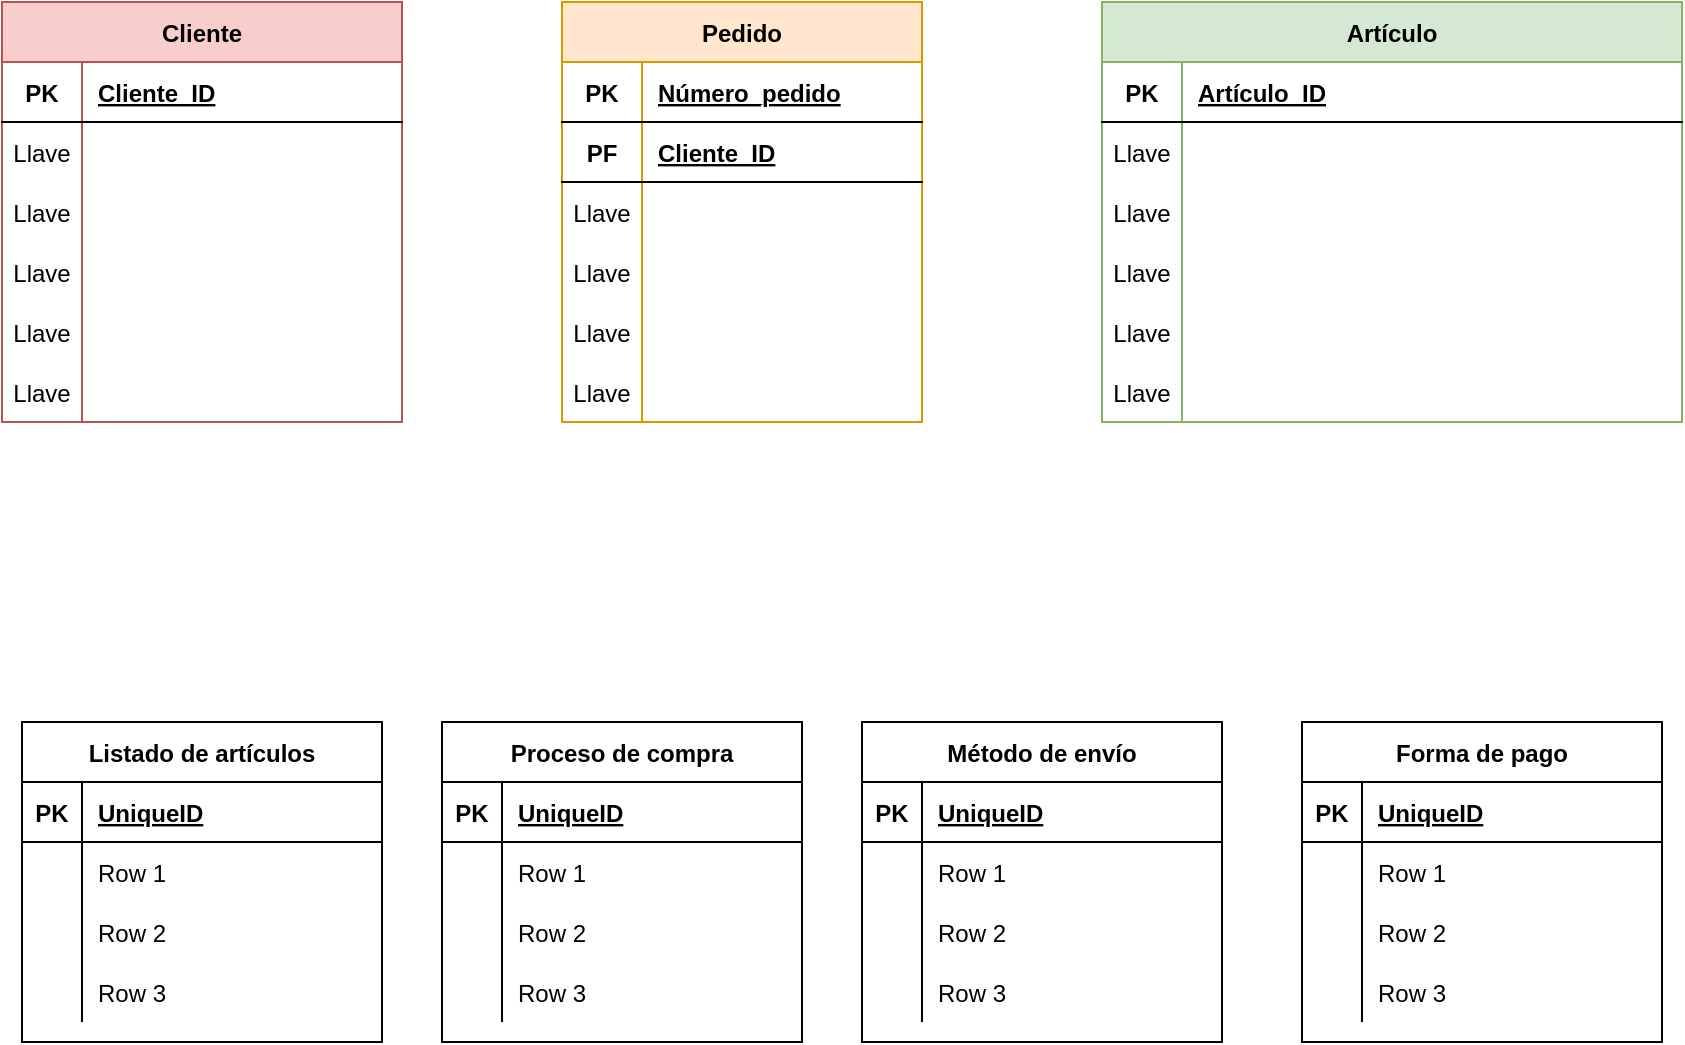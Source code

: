 <mxfile version="14.9.6" type="github">
  <diagram id="R2lEEEUBdFMjLlhIrx00" name="Page-1">
    <mxGraphModel dx="1422" dy="792" grid="1" gridSize="10" guides="1" tooltips="1" connect="1" arrows="1" fold="1" page="1" pageScale="1" pageWidth="850" pageHeight="1100" math="0" shadow="0" extFonts="Permanent Marker^https://fonts.googleapis.com/css?family=Permanent+Marker">
      <root>
        <mxCell id="0" />
        <mxCell id="1" parent="0" />
        <mxCell id="8qMZSl2w72M0ZXSHSbLx-2" value="Cliente" style="shape=table;startSize=30;container=1;collapsible=1;childLayout=tableLayout;fixedRows=1;rowLines=0;fontStyle=1;align=center;resizeLast=1;fillColor=#f8cecc;strokeColor=#b85450;" vertex="1" parent="1">
          <mxGeometry x="40" y="40" width="200" height="210" as="geometry" />
        </mxCell>
        <mxCell id="8qMZSl2w72M0ZXSHSbLx-3" value="" style="shape=partialRectangle;collapsible=0;dropTarget=0;pointerEvents=0;fillColor=none;top=0;left=0;bottom=1;right=0;points=[[0,0.5],[1,0.5]];portConstraint=eastwest;" vertex="1" parent="8qMZSl2w72M0ZXSHSbLx-2">
          <mxGeometry y="30" width="200" height="30" as="geometry" />
        </mxCell>
        <mxCell id="8qMZSl2w72M0ZXSHSbLx-4" value="PK" style="shape=partialRectangle;connectable=0;fillColor=none;top=0;left=0;bottom=0;right=0;fontStyle=1;overflow=hidden;" vertex="1" parent="8qMZSl2w72M0ZXSHSbLx-3">
          <mxGeometry width="40" height="30" as="geometry" />
        </mxCell>
        <mxCell id="8qMZSl2w72M0ZXSHSbLx-5" value="Cliente_ID" style="shape=partialRectangle;connectable=0;fillColor=none;top=0;left=0;bottom=0;right=0;align=left;spacingLeft=6;fontStyle=5;overflow=hidden;" vertex="1" parent="8qMZSl2w72M0ZXSHSbLx-3">
          <mxGeometry x="40" width="160" height="30" as="geometry" />
        </mxCell>
        <mxCell id="8qMZSl2w72M0ZXSHSbLx-6" value="" style="shape=partialRectangle;collapsible=0;dropTarget=0;pointerEvents=0;fillColor=none;top=0;left=0;bottom=0;right=0;points=[[0,0.5],[1,0.5]];portConstraint=eastwest;" vertex="1" parent="8qMZSl2w72M0ZXSHSbLx-2">
          <mxGeometry y="60" width="200" height="30" as="geometry" />
        </mxCell>
        <mxCell id="8qMZSl2w72M0ZXSHSbLx-7" value="Llave" style="shape=partialRectangle;connectable=0;fillColor=none;top=0;left=0;bottom=0;right=0;editable=1;overflow=hidden;" vertex="1" parent="8qMZSl2w72M0ZXSHSbLx-6">
          <mxGeometry width="40" height="30" as="geometry" />
        </mxCell>
        <mxCell id="8qMZSl2w72M0ZXSHSbLx-8" value="" style="shape=partialRectangle;connectable=0;fillColor=none;top=0;left=0;bottom=0;right=0;align=left;spacingLeft=6;overflow=hidden;" vertex="1" parent="8qMZSl2w72M0ZXSHSbLx-6">
          <mxGeometry x="40" width="160" height="30" as="geometry" />
        </mxCell>
        <mxCell id="8qMZSl2w72M0ZXSHSbLx-9" value="" style="shape=partialRectangle;collapsible=0;dropTarget=0;pointerEvents=0;fillColor=none;top=0;left=0;bottom=0;right=0;points=[[0,0.5],[1,0.5]];portConstraint=eastwest;" vertex="1" parent="8qMZSl2w72M0ZXSHSbLx-2">
          <mxGeometry y="90" width="200" height="30" as="geometry" />
        </mxCell>
        <mxCell id="8qMZSl2w72M0ZXSHSbLx-10" value="Llave" style="shape=partialRectangle;connectable=0;fillColor=none;top=0;left=0;bottom=0;right=0;editable=1;overflow=hidden;" vertex="1" parent="8qMZSl2w72M0ZXSHSbLx-9">
          <mxGeometry width="40" height="30" as="geometry" />
        </mxCell>
        <mxCell id="8qMZSl2w72M0ZXSHSbLx-11" value="" style="shape=partialRectangle;connectable=0;fillColor=none;top=0;left=0;bottom=0;right=0;align=left;spacingLeft=6;overflow=hidden;" vertex="1" parent="8qMZSl2w72M0ZXSHSbLx-9">
          <mxGeometry x="40" width="160" height="30" as="geometry" />
        </mxCell>
        <mxCell id="8qMZSl2w72M0ZXSHSbLx-12" value="" style="shape=partialRectangle;collapsible=0;dropTarget=0;pointerEvents=0;fillColor=none;top=0;left=0;bottom=0;right=0;points=[[0,0.5],[1,0.5]];portConstraint=eastwest;" vertex="1" parent="8qMZSl2w72M0ZXSHSbLx-2">
          <mxGeometry y="120" width="200" height="30" as="geometry" />
        </mxCell>
        <mxCell id="8qMZSl2w72M0ZXSHSbLx-13" value="Llave" style="shape=partialRectangle;connectable=0;fillColor=none;top=0;left=0;bottom=0;right=0;editable=1;overflow=hidden;" vertex="1" parent="8qMZSl2w72M0ZXSHSbLx-12">
          <mxGeometry width="40" height="30" as="geometry" />
        </mxCell>
        <mxCell id="8qMZSl2w72M0ZXSHSbLx-14" value="" style="shape=partialRectangle;connectable=0;fillColor=none;top=0;left=0;bottom=0;right=0;align=left;spacingLeft=6;overflow=hidden;" vertex="1" parent="8qMZSl2w72M0ZXSHSbLx-12">
          <mxGeometry x="40" width="160" height="30" as="geometry" />
        </mxCell>
        <mxCell id="8qMZSl2w72M0ZXSHSbLx-15" value="" style="shape=partialRectangle;collapsible=0;dropTarget=0;pointerEvents=0;fillColor=none;top=0;left=0;bottom=0;right=0;points=[[0,0.5],[1,0.5]];portConstraint=eastwest;" vertex="1" parent="8qMZSl2w72M0ZXSHSbLx-2">
          <mxGeometry y="150" width="200" height="30" as="geometry" />
        </mxCell>
        <mxCell id="8qMZSl2w72M0ZXSHSbLx-16" value="Llave" style="shape=partialRectangle;connectable=0;fillColor=none;top=0;left=0;bottom=0;right=0;editable=1;overflow=hidden;" vertex="1" parent="8qMZSl2w72M0ZXSHSbLx-15">
          <mxGeometry width="40" height="30" as="geometry" />
        </mxCell>
        <mxCell id="8qMZSl2w72M0ZXSHSbLx-17" value="" style="shape=partialRectangle;connectable=0;fillColor=none;top=0;left=0;bottom=0;right=0;align=left;spacingLeft=6;overflow=hidden;" vertex="1" parent="8qMZSl2w72M0ZXSHSbLx-15">
          <mxGeometry x="40" width="160" height="30" as="geometry" />
        </mxCell>
        <mxCell id="8qMZSl2w72M0ZXSHSbLx-41" value="" style="shape=partialRectangle;collapsible=0;dropTarget=0;pointerEvents=0;fillColor=none;top=0;left=0;bottom=0;right=0;points=[[0,0.5],[1,0.5]];portConstraint=eastwest;" vertex="1" parent="8qMZSl2w72M0ZXSHSbLx-2">
          <mxGeometry y="180" width="200" height="30" as="geometry" />
        </mxCell>
        <mxCell id="8qMZSl2w72M0ZXSHSbLx-42" value="Llave" style="shape=partialRectangle;connectable=0;fillColor=none;top=0;left=0;bottom=0;right=0;editable=1;overflow=hidden;" vertex="1" parent="8qMZSl2w72M0ZXSHSbLx-41">
          <mxGeometry width="40" height="30" as="geometry" />
        </mxCell>
        <mxCell id="8qMZSl2w72M0ZXSHSbLx-43" value="" style="shape=partialRectangle;connectable=0;fillColor=none;top=0;left=0;bottom=0;right=0;align=left;spacingLeft=6;overflow=hidden;" vertex="1" parent="8qMZSl2w72M0ZXSHSbLx-41">
          <mxGeometry x="40" width="160" height="30" as="geometry" />
        </mxCell>
        <mxCell id="8qMZSl2w72M0ZXSHSbLx-18" value="Artículo" style="shape=table;startSize=30;container=1;collapsible=1;childLayout=tableLayout;fixedRows=1;rowLines=0;fontStyle=1;align=center;resizeLast=1;fillColor=#d5e8d4;strokeColor=#82b366;" vertex="1" parent="1">
          <mxGeometry x="590" y="40" width="290" height="210" as="geometry" />
        </mxCell>
        <mxCell id="8qMZSl2w72M0ZXSHSbLx-19" value="" style="shape=partialRectangle;collapsible=0;dropTarget=0;pointerEvents=0;fillColor=none;top=0;left=0;bottom=1;right=0;points=[[0,0.5],[1,0.5]];portConstraint=eastwest;" vertex="1" parent="8qMZSl2w72M0ZXSHSbLx-18">
          <mxGeometry y="30" width="290" height="30" as="geometry" />
        </mxCell>
        <mxCell id="8qMZSl2w72M0ZXSHSbLx-20" value="PK" style="shape=partialRectangle;connectable=0;fillColor=none;top=0;left=0;bottom=0;right=0;fontStyle=1;overflow=hidden;" vertex="1" parent="8qMZSl2w72M0ZXSHSbLx-19">
          <mxGeometry width="40" height="30" as="geometry" />
        </mxCell>
        <mxCell id="8qMZSl2w72M0ZXSHSbLx-21" value="Artículo_ID" style="shape=partialRectangle;connectable=0;fillColor=none;top=0;left=0;bottom=0;right=0;align=left;spacingLeft=6;fontStyle=5;overflow=hidden;" vertex="1" parent="8qMZSl2w72M0ZXSHSbLx-19">
          <mxGeometry x="40" width="250" height="30" as="geometry" />
        </mxCell>
        <mxCell id="8qMZSl2w72M0ZXSHSbLx-22" value="" style="shape=partialRectangle;collapsible=0;dropTarget=0;pointerEvents=0;fillColor=none;top=0;left=0;bottom=0;right=0;points=[[0,0.5],[1,0.5]];portConstraint=eastwest;" vertex="1" parent="8qMZSl2w72M0ZXSHSbLx-18">
          <mxGeometry y="60" width="290" height="30" as="geometry" />
        </mxCell>
        <mxCell id="8qMZSl2w72M0ZXSHSbLx-23" value="Llave" style="shape=partialRectangle;connectable=0;fillColor=none;top=0;left=0;bottom=0;right=0;editable=1;overflow=hidden;" vertex="1" parent="8qMZSl2w72M0ZXSHSbLx-22">
          <mxGeometry width="40" height="30" as="geometry" />
        </mxCell>
        <mxCell id="8qMZSl2w72M0ZXSHSbLx-24" value="" style="shape=partialRectangle;connectable=0;fillColor=none;top=0;left=0;bottom=0;right=0;align=left;spacingLeft=6;overflow=hidden;" vertex="1" parent="8qMZSl2w72M0ZXSHSbLx-22">
          <mxGeometry x="40" width="250" height="30" as="geometry" />
        </mxCell>
        <mxCell id="8qMZSl2w72M0ZXSHSbLx-25" value="" style="shape=partialRectangle;collapsible=0;dropTarget=0;pointerEvents=0;fillColor=none;top=0;left=0;bottom=0;right=0;points=[[0,0.5],[1,0.5]];portConstraint=eastwest;" vertex="1" parent="8qMZSl2w72M0ZXSHSbLx-18">
          <mxGeometry y="90" width="290" height="30" as="geometry" />
        </mxCell>
        <mxCell id="8qMZSl2w72M0ZXSHSbLx-26" value="Llave" style="shape=partialRectangle;connectable=0;fillColor=none;top=0;left=0;bottom=0;right=0;editable=1;overflow=hidden;" vertex="1" parent="8qMZSl2w72M0ZXSHSbLx-25">
          <mxGeometry width="40" height="30" as="geometry" />
        </mxCell>
        <mxCell id="8qMZSl2w72M0ZXSHSbLx-27" value="" style="shape=partialRectangle;connectable=0;fillColor=none;top=0;left=0;bottom=0;right=0;align=left;spacingLeft=6;overflow=hidden;" vertex="1" parent="8qMZSl2w72M0ZXSHSbLx-25">
          <mxGeometry x="40" width="250" height="30" as="geometry" />
        </mxCell>
        <mxCell id="8qMZSl2w72M0ZXSHSbLx-31" value="" style="shape=partialRectangle;collapsible=0;dropTarget=0;pointerEvents=0;fillColor=none;top=0;left=0;bottom=0;right=0;points=[[0,0.5],[1,0.5]];portConstraint=eastwest;" vertex="1" parent="8qMZSl2w72M0ZXSHSbLx-18">
          <mxGeometry y="120" width="290" height="30" as="geometry" />
        </mxCell>
        <mxCell id="8qMZSl2w72M0ZXSHSbLx-32" value="Llave" style="shape=partialRectangle;connectable=0;fillColor=none;top=0;left=0;bottom=0;right=0;editable=1;overflow=hidden;" vertex="1" parent="8qMZSl2w72M0ZXSHSbLx-31">
          <mxGeometry width="40" height="30" as="geometry" />
        </mxCell>
        <mxCell id="8qMZSl2w72M0ZXSHSbLx-33" value="" style="shape=partialRectangle;connectable=0;fillColor=none;top=0;left=0;bottom=0;right=0;align=left;spacingLeft=6;overflow=hidden;" vertex="1" parent="8qMZSl2w72M0ZXSHSbLx-31">
          <mxGeometry x="40" width="250" height="30" as="geometry" />
        </mxCell>
        <mxCell id="8qMZSl2w72M0ZXSHSbLx-35" value="" style="shape=partialRectangle;collapsible=0;dropTarget=0;pointerEvents=0;fillColor=none;top=0;left=0;bottom=0;right=0;points=[[0,0.5],[1,0.5]];portConstraint=eastwest;" vertex="1" parent="8qMZSl2w72M0ZXSHSbLx-18">
          <mxGeometry y="150" width="290" height="30" as="geometry" />
        </mxCell>
        <mxCell id="8qMZSl2w72M0ZXSHSbLx-36" value="Llave" style="shape=partialRectangle;connectable=0;fillColor=none;top=0;left=0;bottom=0;right=0;editable=1;overflow=hidden;" vertex="1" parent="8qMZSl2w72M0ZXSHSbLx-35">
          <mxGeometry width="40" height="30" as="geometry" />
        </mxCell>
        <mxCell id="8qMZSl2w72M0ZXSHSbLx-37" value="" style="shape=partialRectangle;connectable=0;fillColor=none;top=0;left=0;bottom=0;right=0;align=left;spacingLeft=6;overflow=hidden;" vertex="1" parent="8qMZSl2w72M0ZXSHSbLx-35">
          <mxGeometry x="40" width="250" height="30" as="geometry" />
        </mxCell>
        <mxCell id="8qMZSl2w72M0ZXSHSbLx-38" value="" style="shape=partialRectangle;collapsible=0;dropTarget=0;pointerEvents=0;fillColor=none;top=0;left=0;bottom=0;right=0;points=[[0,0.5],[1,0.5]];portConstraint=eastwest;" vertex="1" parent="8qMZSl2w72M0ZXSHSbLx-18">
          <mxGeometry y="180" width="290" height="30" as="geometry" />
        </mxCell>
        <mxCell id="8qMZSl2w72M0ZXSHSbLx-39" value="Llave" style="shape=partialRectangle;connectable=0;fillColor=none;top=0;left=0;bottom=0;right=0;editable=1;overflow=hidden;" vertex="1" parent="8qMZSl2w72M0ZXSHSbLx-38">
          <mxGeometry width="40" height="30" as="geometry" />
        </mxCell>
        <mxCell id="8qMZSl2w72M0ZXSHSbLx-40" value="" style="shape=partialRectangle;connectable=0;fillColor=none;top=0;left=0;bottom=0;right=0;align=left;spacingLeft=6;overflow=hidden;" vertex="1" parent="8qMZSl2w72M0ZXSHSbLx-38">
          <mxGeometry x="40" width="250" height="30" as="geometry" />
        </mxCell>
        <mxCell id="8qMZSl2w72M0ZXSHSbLx-44" value="Pedido" style="shape=table;startSize=30;container=1;collapsible=1;childLayout=tableLayout;fixedRows=1;rowLines=0;fontStyle=1;align=center;resizeLast=1;fillColor=#ffe6cc;strokeColor=#d79b00;" vertex="1" parent="1">
          <mxGeometry x="320" y="40" width="180" height="210" as="geometry" />
        </mxCell>
        <mxCell id="8qMZSl2w72M0ZXSHSbLx-57" value="" style="shape=partialRectangle;collapsible=0;dropTarget=0;pointerEvents=0;fillColor=none;top=0;left=0;bottom=1;right=0;points=[[0,0.5],[1,0.5]];portConstraint=eastwest;" vertex="1" parent="8qMZSl2w72M0ZXSHSbLx-44">
          <mxGeometry y="30" width="180" height="30" as="geometry" />
        </mxCell>
        <mxCell id="8qMZSl2w72M0ZXSHSbLx-58" value="PK" style="shape=partialRectangle;connectable=0;fillColor=none;top=0;left=0;bottom=0;right=0;fontStyle=1;overflow=hidden;" vertex="1" parent="8qMZSl2w72M0ZXSHSbLx-57">
          <mxGeometry width="40" height="30" as="geometry" />
        </mxCell>
        <mxCell id="8qMZSl2w72M0ZXSHSbLx-59" value="Número_pedido" style="shape=partialRectangle;connectable=0;fillColor=none;top=0;left=0;bottom=0;right=0;align=left;spacingLeft=6;fontStyle=5;overflow=hidden;" vertex="1" parent="8qMZSl2w72M0ZXSHSbLx-57">
          <mxGeometry x="40" width="140" height="30" as="geometry" />
        </mxCell>
        <mxCell id="8qMZSl2w72M0ZXSHSbLx-45" value="" style="shape=partialRectangle;collapsible=0;dropTarget=0;pointerEvents=0;fillColor=none;top=0;left=0;bottom=1;right=0;points=[[0,0.5],[1,0.5]];portConstraint=eastwest;" vertex="1" parent="8qMZSl2w72M0ZXSHSbLx-44">
          <mxGeometry y="60" width="180" height="30" as="geometry" />
        </mxCell>
        <mxCell id="8qMZSl2w72M0ZXSHSbLx-46" value="PF" style="shape=partialRectangle;connectable=0;fillColor=none;top=0;left=0;bottom=0;right=0;fontStyle=1;overflow=hidden;" vertex="1" parent="8qMZSl2w72M0ZXSHSbLx-45">
          <mxGeometry width="40" height="30" as="geometry" />
        </mxCell>
        <mxCell id="8qMZSl2w72M0ZXSHSbLx-47" value="Cliente_ID" style="shape=partialRectangle;connectable=0;fillColor=none;top=0;left=0;bottom=0;right=0;align=left;spacingLeft=6;fontStyle=5;overflow=hidden;" vertex="1" parent="8qMZSl2w72M0ZXSHSbLx-45">
          <mxGeometry x="40" width="140" height="30" as="geometry" />
        </mxCell>
        <mxCell id="8qMZSl2w72M0ZXSHSbLx-48" value="" style="shape=partialRectangle;collapsible=0;dropTarget=0;pointerEvents=0;fillColor=none;top=0;left=0;bottom=0;right=0;points=[[0,0.5],[1,0.5]];portConstraint=eastwest;" vertex="1" parent="8qMZSl2w72M0ZXSHSbLx-44">
          <mxGeometry y="90" width="180" height="30" as="geometry" />
        </mxCell>
        <mxCell id="8qMZSl2w72M0ZXSHSbLx-49" value="Llave" style="shape=partialRectangle;connectable=0;fillColor=none;top=0;left=0;bottom=0;right=0;editable=1;overflow=hidden;" vertex="1" parent="8qMZSl2w72M0ZXSHSbLx-48">
          <mxGeometry width="40" height="30" as="geometry" />
        </mxCell>
        <mxCell id="8qMZSl2w72M0ZXSHSbLx-50" value="" style="shape=partialRectangle;connectable=0;fillColor=none;top=0;left=0;bottom=0;right=0;align=left;spacingLeft=6;overflow=hidden;" vertex="1" parent="8qMZSl2w72M0ZXSHSbLx-48">
          <mxGeometry x="40" width="140" height="30" as="geometry" />
        </mxCell>
        <mxCell id="8qMZSl2w72M0ZXSHSbLx-51" value="" style="shape=partialRectangle;collapsible=0;dropTarget=0;pointerEvents=0;fillColor=none;top=0;left=0;bottom=0;right=0;points=[[0,0.5],[1,0.5]];portConstraint=eastwest;" vertex="1" parent="8qMZSl2w72M0ZXSHSbLx-44">
          <mxGeometry y="120" width="180" height="30" as="geometry" />
        </mxCell>
        <mxCell id="8qMZSl2w72M0ZXSHSbLx-52" value="Llave" style="shape=partialRectangle;connectable=0;fillColor=none;top=0;left=0;bottom=0;right=0;editable=1;overflow=hidden;" vertex="1" parent="8qMZSl2w72M0ZXSHSbLx-51">
          <mxGeometry width="40" height="30" as="geometry" />
        </mxCell>
        <mxCell id="8qMZSl2w72M0ZXSHSbLx-53" value="" style="shape=partialRectangle;connectable=0;fillColor=none;top=0;left=0;bottom=0;right=0;align=left;spacingLeft=6;overflow=hidden;" vertex="1" parent="8qMZSl2w72M0ZXSHSbLx-51">
          <mxGeometry x="40" width="140" height="30" as="geometry" />
        </mxCell>
        <mxCell id="8qMZSl2w72M0ZXSHSbLx-60" value="" style="shape=partialRectangle;collapsible=0;dropTarget=0;pointerEvents=0;fillColor=none;top=0;left=0;bottom=0;right=0;points=[[0,0.5],[1,0.5]];portConstraint=eastwest;" vertex="1" parent="8qMZSl2w72M0ZXSHSbLx-44">
          <mxGeometry y="150" width="180" height="30" as="geometry" />
        </mxCell>
        <mxCell id="8qMZSl2w72M0ZXSHSbLx-61" value="Llave" style="shape=partialRectangle;connectable=0;fillColor=none;top=0;left=0;bottom=0;right=0;editable=1;overflow=hidden;" vertex="1" parent="8qMZSl2w72M0ZXSHSbLx-60">
          <mxGeometry width="40" height="30" as="geometry" />
        </mxCell>
        <mxCell id="8qMZSl2w72M0ZXSHSbLx-62" value="" style="shape=partialRectangle;connectable=0;fillColor=none;top=0;left=0;bottom=0;right=0;align=left;spacingLeft=6;overflow=hidden;" vertex="1" parent="8qMZSl2w72M0ZXSHSbLx-60">
          <mxGeometry x="40" width="140" height="30" as="geometry" />
        </mxCell>
        <mxCell id="8qMZSl2w72M0ZXSHSbLx-63" value="" style="shape=partialRectangle;collapsible=0;dropTarget=0;pointerEvents=0;fillColor=none;top=0;left=0;bottom=0;right=0;points=[[0,0.5],[1,0.5]];portConstraint=eastwest;" vertex="1" parent="8qMZSl2w72M0ZXSHSbLx-44">
          <mxGeometry y="180" width="180" height="30" as="geometry" />
        </mxCell>
        <mxCell id="8qMZSl2w72M0ZXSHSbLx-64" value="Llave" style="shape=partialRectangle;connectable=0;fillColor=none;top=0;left=0;bottom=0;right=0;editable=1;overflow=hidden;" vertex="1" parent="8qMZSl2w72M0ZXSHSbLx-63">
          <mxGeometry width="40" height="30" as="geometry" />
        </mxCell>
        <mxCell id="8qMZSl2w72M0ZXSHSbLx-65" value="" style="shape=partialRectangle;connectable=0;fillColor=none;top=0;left=0;bottom=0;right=0;align=left;spacingLeft=6;overflow=hidden;" vertex="1" parent="8qMZSl2w72M0ZXSHSbLx-63">
          <mxGeometry x="40" width="140" height="30" as="geometry" />
        </mxCell>
        <mxCell id="8qMZSl2w72M0ZXSHSbLx-79" value="Listado de artículos" style="shape=table;startSize=30;container=1;collapsible=1;childLayout=tableLayout;fixedRows=1;rowLines=0;fontStyle=1;align=center;resizeLast=1;gradientColor=none;" vertex="1" parent="1">
          <mxGeometry x="50" y="400" width="180" height="160" as="geometry" />
        </mxCell>
        <mxCell id="8qMZSl2w72M0ZXSHSbLx-80" value="" style="shape=partialRectangle;collapsible=0;dropTarget=0;pointerEvents=0;fillColor=none;top=0;left=0;bottom=1;right=0;points=[[0,0.5],[1,0.5]];portConstraint=eastwest;" vertex="1" parent="8qMZSl2w72M0ZXSHSbLx-79">
          <mxGeometry y="30" width="180" height="30" as="geometry" />
        </mxCell>
        <mxCell id="8qMZSl2w72M0ZXSHSbLx-81" value="PK" style="shape=partialRectangle;connectable=0;fillColor=none;top=0;left=0;bottom=0;right=0;fontStyle=1;overflow=hidden;" vertex="1" parent="8qMZSl2w72M0ZXSHSbLx-80">
          <mxGeometry width="30" height="30" as="geometry" />
        </mxCell>
        <mxCell id="8qMZSl2w72M0ZXSHSbLx-82" value="UniqueID" style="shape=partialRectangle;connectable=0;fillColor=none;top=0;left=0;bottom=0;right=0;align=left;spacingLeft=6;fontStyle=5;overflow=hidden;" vertex="1" parent="8qMZSl2w72M0ZXSHSbLx-80">
          <mxGeometry x="30" width="150" height="30" as="geometry" />
        </mxCell>
        <mxCell id="8qMZSl2w72M0ZXSHSbLx-83" value="" style="shape=partialRectangle;collapsible=0;dropTarget=0;pointerEvents=0;fillColor=none;top=0;left=0;bottom=0;right=0;points=[[0,0.5],[1,0.5]];portConstraint=eastwest;" vertex="1" parent="8qMZSl2w72M0ZXSHSbLx-79">
          <mxGeometry y="60" width="180" height="30" as="geometry" />
        </mxCell>
        <mxCell id="8qMZSl2w72M0ZXSHSbLx-84" value="" style="shape=partialRectangle;connectable=0;fillColor=none;top=0;left=0;bottom=0;right=0;editable=1;overflow=hidden;" vertex="1" parent="8qMZSl2w72M0ZXSHSbLx-83">
          <mxGeometry width="30" height="30" as="geometry" />
        </mxCell>
        <mxCell id="8qMZSl2w72M0ZXSHSbLx-85" value="Row 1" style="shape=partialRectangle;connectable=0;fillColor=none;top=0;left=0;bottom=0;right=0;align=left;spacingLeft=6;overflow=hidden;" vertex="1" parent="8qMZSl2w72M0ZXSHSbLx-83">
          <mxGeometry x="30" width="150" height="30" as="geometry" />
        </mxCell>
        <mxCell id="8qMZSl2w72M0ZXSHSbLx-86" value="" style="shape=partialRectangle;collapsible=0;dropTarget=0;pointerEvents=0;fillColor=none;top=0;left=0;bottom=0;right=0;points=[[0,0.5],[1,0.5]];portConstraint=eastwest;" vertex="1" parent="8qMZSl2w72M0ZXSHSbLx-79">
          <mxGeometry y="90" width="180" height="30" as="geometry" />
        </mxCell>
        <mxCell id="8qMZSl2w72M0ZXSHSbLx-87" value="" style="shape=partialRectangle;connectable=0;fillColor=none;top=0;left=0;bottom=0;right=0;editable=1;overflow=hidden;" vertex="1" parent="8qMZSl2w72M0ZXSHSbLx-86">
          <mxGeometry width="30" height="30" as="geometry" />
        </mxCell>
        <mxCell id="8qMZSl2w72M0ZXSHSbLx-88" value="Row 2" style="shape=partialRectangle;connectable=0;fillColor=none;top=0;left=0;bottom=0;right=0;align=left;spacingLeft=6;overflow=hidden;" vertex="1" parent="8qMZSl2w72M0ZXSHSbLx-86">
          <mxGeometry x="30" width="150" height="30" as="geometry" />
        </mxCell>
        <mxCell id="8qMZSl2w72M0ZXSHSbLx-89" value="" style="shape=partialRectangle;collapsible=0;dropTarget=0;pointerEvents=0;fillColor=none;top=0;left=0;bottom=0;right=0;points=[[0,0.5],[1,0.5]];portConstraint=eastwest;" vertex="1" parent="8qMZSl2w72M0ZXSHSbLx-79">
          <mxGeometry y="120" width="180" height="30" as="geometry" />
        </mxCell>
        <mxCell id="8qMZSl2w72M0ZXSHSbLx-90" value="" style="shape=partialRectangle;connectable=0;fillColor=none;top=0;left=0;bottom=0;right=0;editable=1;overflow=hidden;" vertex="1" parent="8qMZSl2w72M0ZXSHSbLx-89">
          <mxGeometry width="30" height="30" as="geometry" />
        </mxCell>
        <mxCell id="8qMZSl2w72M0ZXSHSbLx-91" value="Row 3" style="shape=partialRectangle;connectable=0;fillColor=none;top=0;left=0;bottom=0;right=0;align=left;spacingLeft=6;overflow=hidden;" vertex="1" parent="8qMZSl2w72M0ZXSHSbLx-89">
          <mxGeometry x="30" width="150" height="30" as="geometry" />
        </mxCell>
        <mxCell id="8qMZSl2w72M0ZXSHSbLx-105" value="Proceso de compra" style="shape=table;startSize=30;container=1;collapsible=1;childLayout=tableLayout;fixedRows=1;rowLines=0;fontStyle=1;align=center;resizeLast=1;gradientColor=none;" vertex="1" parent="1">
          <mxGeometry x="260" y="400" width="180" height="160" as="geometry" />
        </mxCell>
        <mxCell id="8qMZSl2w72M0ZXSHSbLx-106" value="" style="shape=partialRectangle;collapsible=0;dropTarget=0;pointerEvents=0;fillColor=none;top=0;left=0;bottom=1;right=0;points=[[0,0.5],[1,0.5]];portConstraint=eastwest;" vertex="1" parent="8qMZSl2w72M0ZXSHSbLx-105">
          <mxGeometry y="30" width="180" height="30" as="geometry" />
        </mxCell>
        <mxCell id="8qMZSl2w72M0ZXSHSbLx-107" value="PK" style="shape=partialRectangle;connectable=0;fillColor=none;top=0;left=0;bottom=0;right=0;fontStyle=1;overflow=hidden;" vertex="1" parent="8qMZSl2w72M0ZXSHSbLx-106">
          <mxGeometry width="30" height="30" as="geometry" />
        </mxCell>
        <mxCell id="8qMZSl2w72M0ZXSHSbLx-108" value="UniqueID" style="shape=partialRectangle;connectable=0;fillColor=none;top=0;left=0;bottom=0;right=0;align=left;spacingLeft=6;fontStyle=5;overflow=hidden;" vertex="1" parent="8qMZSl2w72M0ZXSHSbLx-106">
          <mxGeometry x="30" width="150" height="30" as="geometry" />
        </mxCell>
        <mxCell id="8qMZSl2w72M0ZXSHSbLx-109" value="" style="shape=partialRectangle;collapsible=0;dropTarget=0;pointerEvents=0;fillColor=none;top=0;left=0;bottom=0;right=0;points=[[0,0.5],[1,0.5]];portConstraint=eastwest;" vertex="1" parent="8qMZSl2w72M0ZXSHSbLx-105">
          <mxGeometry y="60" width="180" height="30" as="geometry" />
        </mxCell>
        <mxCell id="8qMZSl2w72M0ZXSHSbLx-110" value="" style="shape=partialRectangle;connectable=0;fillColor=none;top=0;left=0;bottom=0;right=0;editable=1;overflow=hidden;" vertex="1" parent="8qMZSl2w72M0ZXSHSbLx-109">
          <mxGeometry width="30" height="30" as="geometry" />
        </mxCell>
        <mxCell id="8qMZSl2w72M0ZXSHSbLx-111" value="Row 1" style="shape=partialRectangle;connectable=0;fillColor=none;top=0;left=0;bottom=0;right=0;align=left;spacingLeft=6;overflow=hidden;" vertex="1" parent="8qMZSl2w72M0ZXSHSbLx-109">
          <mxGeometry x="30" width="150" height="30" as="geometry" />
        </mxCell>
        <mxCell id="8qMZSl2w72M0ZXSHSbLx-112" value="" style="shape=partialRectangle;collapsible=0;dropTarget=0;pointerEvents=0;fillColor=none;top=0;left=0;bottom=0;right=0;points=[[0,0.5],[1,0.5]];portConstraint=eastwest;" vertex="1" parent="8qMZSl2w72M0ZXSHSbLx-105">
          <mxGeometry y="90" width="180" height="30" as="geometry" />
        </mxCell>
        <mxCell id="8qMZSl2w72M0ZXSHSbLx-113" value="" style="shape=partialRectangle;connectable=0;fillColor=none;top=0;left=0;bottom=0;right=0;editable=1;overflow=hidden;" vertex="1" parent="8qMZSl2w72M0ZXSHSbLx-112">
          <mxGeometry width="30" height="30" as="geometry" />
        </mxCell>
        <mxCell id="8qMZSl2w72M0ZXSHSbLx-114" value="Row 2" style="shape=partialRectangle;connectable=0;fillColor=none;top=0;left=0;bottom=0;right=0;align=left;spacingLeft=6;overflow=hidden;" vertex="1" parent="8qMZSl2w72M0ZXSHSbLx-112">
          <mxGeometry x="30" width="150" height="30" as="geometry" />
        </mxCell>
        <mxCell id="8qMZSl2w72M0ZXSHSbLx-115" value="" style="shape=partialRectangle;collapsible=0;dropTarget=0;pointerEvents=0;fillColor=none;top=0;left=0;bottom=0;right=0;points=[[0,0.5],[1,0.5]];portConstraint=eastwest;" vertex="1" parent="8qMZSl2w72M0ZXSHSbLx-105">
          <mxGeometry y="120" width="180" height="30" as="geometry" />
        </mxCell>
        <mxCell id="8qMZSl2w72M0ZXSHSbLx-116" value="" style="shape=partialRectangle;connectable=0;fillColor=none;top=0;left=0;bottom=0;right=0;editable=1;overflow=hidden;" vertex="1" parent="8qMZSl2w72M0ZXSHSbLx-115">
          <mxGeometry width="30" height="30" as="geometry" />
        </mxCell>
        <mxCell id="8qMZSl2w72M0ZXSHSbLx-117" value="Row 3" style="shape=partialRectangle;connectable=0;fillColor=none;top=0;left=0;bottom=0;right=0;align=left;spacingLeft=6;overflow=hidden;" vertex="1" parent="8qMZSl2w72M0ZXSHSbLx-115">
          <mxGeometry x="30" width="150" height="30" as="geometry" />
        </mxCell>
        <mxCell id="8qMZSl2w72M0ZXSHSbLx-118" value="Método de envío" style="shape=table;startSize=30;container=1;collapsible=1;childLayout=tableLayout;fixedRows=1;rowLines=0;fontStyle=1;align=center;resizeLast=1;gradientColor=none;" vertex="1" parent="1">
          <mxGeometry x="470" y="400" width="180" height="160" as="geometry" />
        </mxCell>
        <mxCell id="8qMZSl2w72M0ZXSHSbLx-119" value="" style="shape=partialRectangle;collapsible=0;dropTarget=0;pointerEvents=0;fillColor=none;top=0;left=0;bottom=1;right=0;points=[[0,0.5],[1,0.5]];portConstraint=eastwest;" vertex="1" parent="8qMZSl2w72M0ZXSHSbLx-118">
          <mxGeometry y="30" width="180" height="30" as="geometry" />
        </mxCell>
        <mxCell id="8qMZSl2w72M0ZXSHSbLx-120" value="PK" style="shape=partialRectangle;connectable=0;fillColor=none;top=0;left=0;bottom=0;right=0;fontStyle=1;overflow=hidden;" vertex="1" parent="8qMZSl2w72M0ZXSHSbLx-119">
          <mxGeometry width="30" height="30" as="geometry" />
        </mxCell>
        <mxCell id="8qMZSl2w72M0ZXSHSbLx-121" value="UniqueID" style="shape=partialRectangle;connectable=0;fillColor=none;top=0;left=0;bottom=0;right=0;align=left;spacingLeft=6;fontStyle=5;overflow=hidden;" vertex="1" parent="8qMZSl2w72M0ZXSHSbLx-119">
          <mxGeometry x="30" width="150" height="30" as="geometry" />
        </mxCell>
        <mxCell id="8qMZSl2w72M0ZXSHSbLx-122" value="" style="shape=partialRectangle;collapsible=0;dropTarget=0;pointerEvents=0;fillColor=none;top=0;left=0;bottom=0;right=0;points=[[0,0.5],[1,0.5]];portConstraint=eastwest;" vertex="1" parent="8qMZSl2w72M0ZXSHSbLx-118">
          <mxGeometry y="60" width="180" height="30" as="geometry" />
        </mxCell>
        <mxCell id="8qMZSl2w72M0ZXSHSbLx-123" value="" style="shape=partialRectangle;connectable=0;fillColor=none;top=0;left=0;bottom=0;right=0;editable=1;overflow=hidden;" vertex="1" parent="8qMZSl2w72M0ZXSHSbLx-122">
          <mxGeometry width="30" height="30" as="geometry" />
        </mxCell>
        <mxCell id="8qMZSl2w72M0ZXSHSbLx-124" value="Row 1" style="shape=partialRectangle;connectable=0;fillColor=none;top=0;left=0;bottom=0;right=0;align=left;spacingLeft=6;overflow=hidden;" vertex="1" parent="8qMZSl2w72M0ZXSHSbLx-122">
          <mxGeometry x="30" width="150" height="30" as="geometry" />
        </mxCell>
        <mxCell id="8qMZSl2w72M0ZXSHSbLx-125" value="" style="shape=partialRectangle;collapsible=0;dropTarget=0;pointerEvents=0;fillColor=none;top=0;left=0;bottom=0;right=0;points=[[0,0.5],[1,0.5]];portConstraint=eastwest;" vertex="1" parent="8qMZSl2w72M0ZXSHSbLx-118">
          <mxGeometry y="90" width="180" height="30" as="geometry" />
        </mxCell>
        <mxCell id="8qMZSl2w72M0ZXSHSbLx-126" value="" style="shape=partialRectangle;connectable=0;fillColor=none;top=0;left=0;bottom=0;right=0;editable=1;overflow=hidden;" vertex="1" parent="8qMZSl2w72M0ZXSHSbLx-125">
          <mxGeometry width="30" height="30" as="geometry" />
        </mxCell>
        <mxCell id="8qMZSl2w72M0ZXSHSbLx-127" value="Row 2" style="shape=partialRectangle;connectable=0;fillColor=none;top=0;left=0;bottom=0;right=0;align=left;spacingLeft=6;overflow=hidden;" vertex="1" parent="8qMZSl2w72M0ZXSHSbLx-125">
          <mxGeometry x="30" width="150" height="30" as="geometry" />
        </mxCell>
        <mxCell id="8qMZSl2w72M0ZXSHSbLx-128" value="" style="shape=partialRectangle;collapsible=0;dropTarget=0;pointerEvents=0;fillColor=none;top=0;left=0;bottom=0;right=0;points=[[0,0.5],[1,0.5]];portConstraint=eastwest;" vertex="1" parent="8qMZSl2w72M0ZXSHSbLx-118">
          <mxGeometry y="120" width="180" height="30" as="geometry" />
        </mxCell>
        <mxCell id="8qMZSl2w72M0ZXSHSbLx-129" value="" style="shape=partialRectangle;connectable=0;fillColor=none;top=0;left=0;bottom=0;right=0;editable=1;overflow=hidden;" vertex="1" parent="8qMZSl2w72M0ZXSHSbLx-128">
          <mxGeometry width="30" height="30" as="geometry" />
        </mxCell>
        <mxCell id="8qMZSl2w72M0ZXSHSbLx-130" value="Row 3" style="shape=partialRectangle;connectable=0;fillColor=none;top=0;left=0;bottom=0;right=0;align=left;spacingLeft=6;overflow=hidden;" vertex="1" parent="8qMZSl2w72M0ZXSHSbLx-128">
          <mxGeometry x="30" width="150" height="30" as="geometry" />
        </mxCell>
        <mxCell id="8qMZSl2w72M0ZXSHSbLx-131" value="Forma de pago" style="shape=table;startSize=30;container=1;collapsible=1;childLayout=tableLayout;fixedRows=1;rowLines=0;fontStyle=1;align=center;resizeLast=1;gradientColor=none;" vertex="1" parent="1">
          <mxGeometry x="690" y="400" width="180" height="160" as="geometry" />
        </mxCell>
        <mxCell id="8qMZSl2w72M0ZXSHSbLx-132" value="" style="shape=partialRectangle;collapsible=0;dropTarget=0;pointerEvents=0;fillColor=none;top=0;left=0;bottom=1;right=0;points=[[0,0.5],[1,0.5]];portConstraint=eastwest;" vertex="1" parent="8qMZSl2w72M0ZXSHSbLx-131">
          <mxGeometry y="30" width="180" height="30" as="geometry" />
        </mxCell>
        <mxCell id="8qMZSl2w72M0ZXSHSbLx-133" value="PK" style="shape=partialRectangle;connectable=0;fillColor=none;top=0;left=0;bottom=0;right=0;fontStyle=1;overflow=hidden;" vertex="1" parent="8qMZSl2w72M0ZXSHSbLx-132">
          <mxGeometry width="30" height="30" as="geometry" />
        </mxCell>
        <mxCell id="8qMZSl2w72M0ZXSHSbLx-134" value="UniqueID" style="shape=partialRectangle;connectable=0;fillColor=none;top=0;left=0;bottom=0;right=0;align=left;spacingLeft=6;fontStyle=5;overflow=hidden;" vertex="1" parent="8qMZSl2w72M0ZXSHSbLx-132">
          <mxGeometry x="30" width="150" height="30" as="geometry" />
        </mxCell>
        <mxCell id="8qMZSl2w72M0ZXSHSbLx-135" value="" style="shape=partialRectangle;collapsible=0;dropTarget=0;pointerEvents=0;fillColor=none;top=0;left=0;bottom=0;right=0;points=[[0,0.5],[1,0.5]];portConstraint=eastwest;" vertex="1" parent="8qMZSl2w72M0ZXSHSbLx-131">
          <mxGeometry y="60" width="180" height="30" as="geometry" />
        </mxCell>
        <mxCell id="8qMZSl2w72M0ZXSHSbLx-136" value="" style="shape=partialRectangle;connectable=0;fillColor=none;top=0;left=0;bottom=0;right=0;editable=1;overflow=hidden;" vertex="1" parent="8qMZSl2w72M0ZXSHSbLx-135">
          <mxGeometry width="30" height="30" as="geometry" />
        </mxCell>
        <mxCell id="8qMZSl2w72M0ZXSHSbLx-137" value="Row 1" style="shape=partialRectangle;connectable=0;fillColor=none;top=0;left=0;bottom=0;right=0;align=left;spacingLeft=6;overflow=hidden;" vertex="1" parent="8qMZSl2w72M0ZXSHSbLx-135">
          <mxGeometry x="30" width="150" height="30" as="geometry" />
        </mxCell>
        <mxCell id="8qMZSl2w72M0ZXSHSbLx-138" value="" style="shape=partialRectangle;collapsible=0;dropTarget=0;pointerEvents=0;fillColor=none;top=0;left=0;bottom=0;right=0;points=[[0,0.5],[1,0.5]];portConstraint=eastwest;" vertex="1" parent="8qMZSl2w72M0ZXSHSbLx-131">
          <mxGeometry y="90" width="180" height="30" as="geometry" />
        </mxCell>
        <mxCell id="8qMZSl2w72M0ZXSHSbLx-139" value="" style="shape=partialRectangle;connectable=0;fillColor=none;top=0;left=0;bottom=0;right=0;editable=1;overflow=hidden;" vertex="1" parent="8qMZSl2w72M0ZXSHSbLx-138">
          <mxGeometry width="30" height="30" as="geometry" />
        </mxCell>
        <mxCell id="8qMZSl2w72M0ZXSHSbLx-140" value="Row 2" style="shape=partialRectangle;connectable=0;fillColor=none;top=0;left=0;bottom=0;right=0;align=left;spacingLeft=6;overflow=hidden;" vertex="1" parent="8qMZSl2w72M0ZXSHSbLx-138">
          <mxGeometry x="30" width="150" height="30" as="geometry" />
        </mxCell>
        <mxCell id="8qMZSl2w72M0ZXSHSbLx-141" value="" style="shape=partialRectangle;collapsible=0;dropTarget=0;pointerEvents=0;fillColor=none;top=0;left=0;bottom=0;right=0;points=[[0,0.5],[1,0.5]];portConstraint=eastwest;" vertex="1" parent="8qMZSl2w72M0ZXSHSbLx-131">
          <mxGeometry y="120" width="180" height="30" as="geometry" />
        </mxCell>
        <mxCell id="8qMZSl2w72M0ZXSHSbLx-142" value="" style="shape=partialRectangle;connectable=0;fillColor=none;top=0;left=0;bottom=0;right=0;editable=1;overflow=hidden;" vertex="1" parent="8qMZSl2w72M0ZXSHSbLx-141">
          <mxGeometry width="30" height="30" as="geometry" />
        </mxCell>
        <mxCell id="8qMZSl2w72M0ZXSHSbLx-143" value="Row 3" style="shape=partialRectangle;connectable=0;fillColor=none;top=0;left=0;bottom=0;right=0;align=left;spacingLeft=6;overflow=hidden;" vertex="1" parent="8qMZSl2w72M0ZXSHSbLx-141">
          <mxGeometry x="30" width="150" height="30" as="geometry" />
        </mxCell>
      </root>
    </mxGraphModel>
  </diagram>
</mxfile>
